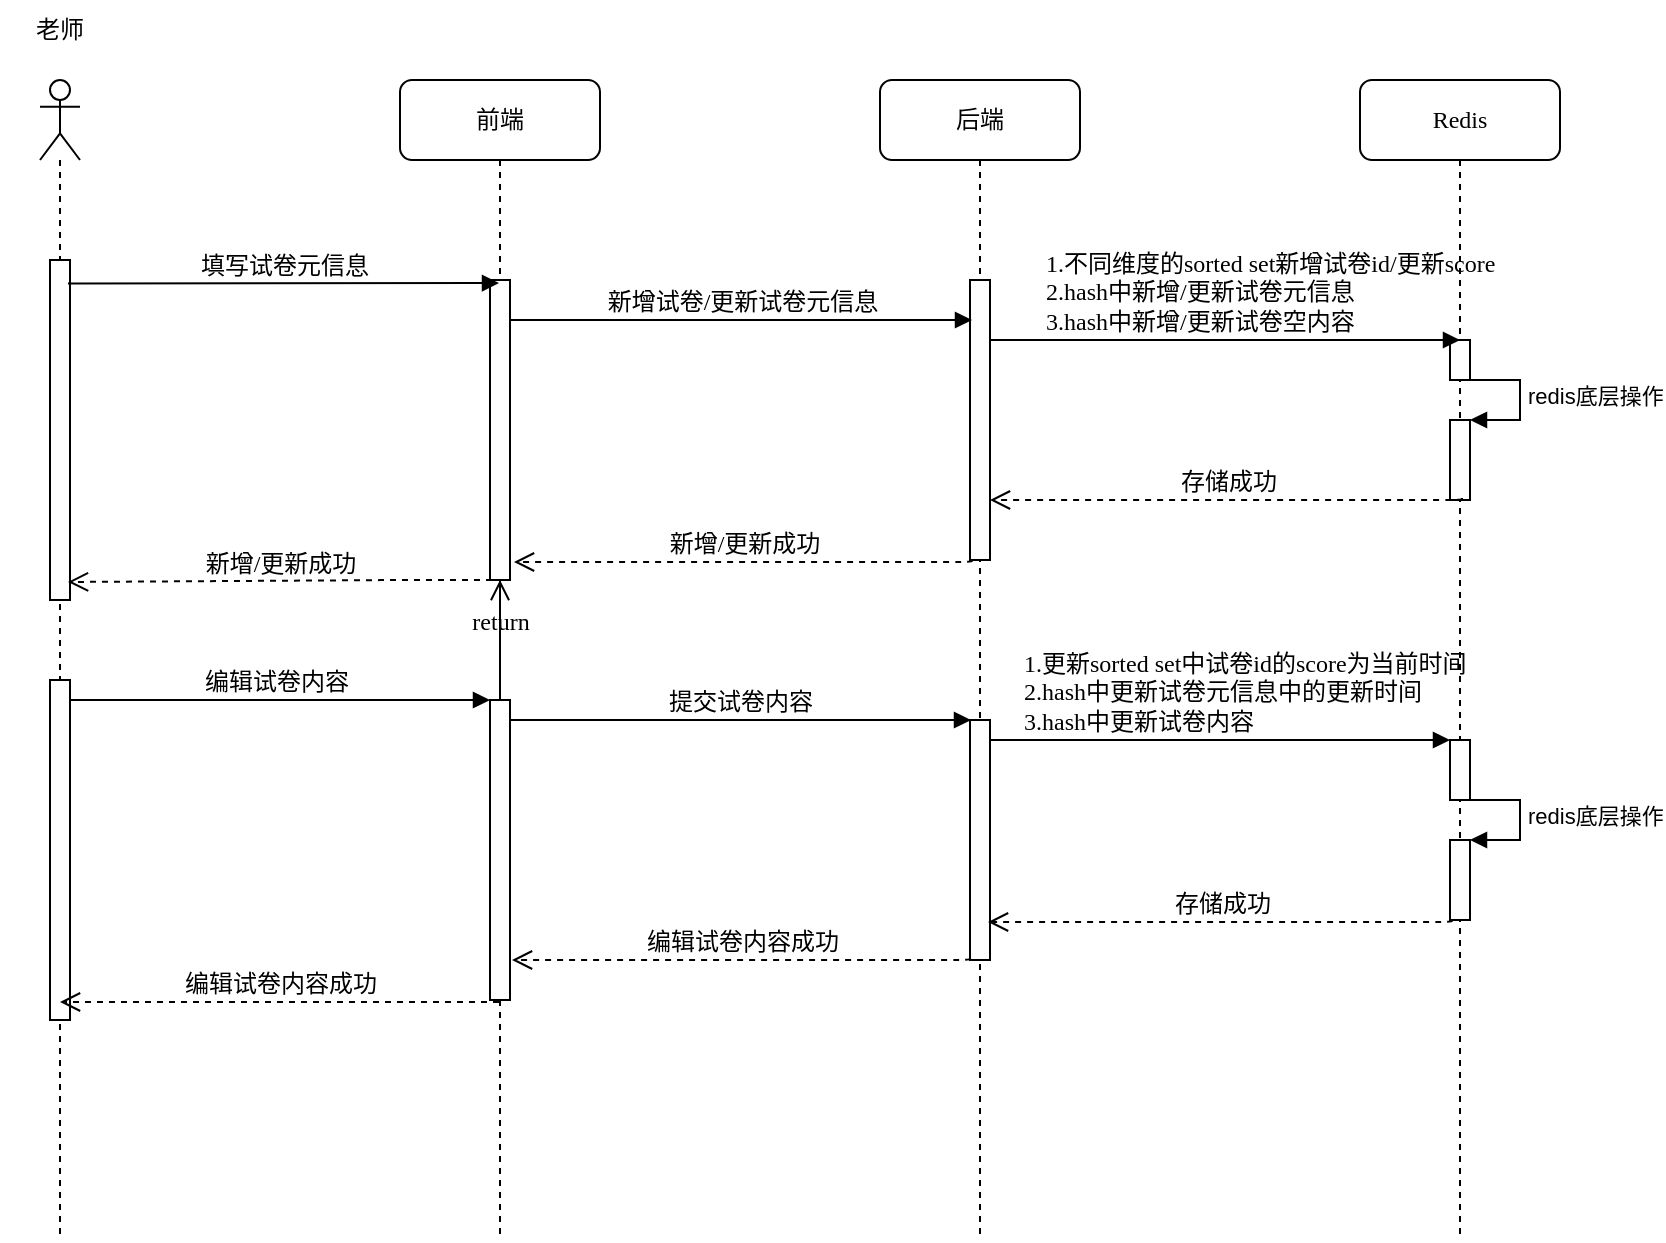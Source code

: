 <mxfile version="17.4.6" type="github">
  <diagram name="Page-1" id="13e1069c-82ec-6db2-03f1-153e76fe0fe0">
    <mxGraphModel dx="1426" dy="769" grid="1" gridSize="10" guides="1" tooltips="1" connect="1" arrows="1" fold="1" page="1" pageScale="1" pageWidth="1100" pageHeight="850" background="none" math="0" shadow="0">
      <root>
        <mxCell id="0" />
        <mxCell id="1" parent="0" />
        <mxCell id="7baba1c4bc27f4b0-2" value="后端" style="shape=umlLifeline;perimeter=lifelinePerimeter;whiteSpace=wrap;html=1;container=1;collapsible=0;recursiveResize=0;outlineConnect=0;rounded=1;shadow=0;comic=0;labelBackgroundColor=none;strokeWidth=1;fontFamily=Verdana;fontSize=12;align=center;" parent="1" vertex="1">
          <mxGeometry x="500" y="80" width="100" height="580" as="geometry" />
        </mxCell>
        <mxCell id="7baba1c4bc27f4b0-10" value="" style="html=1;points=[];perimeter=orthogonalPerimeter;rounded=0;shadow=0;comic=0;labelBackgroundColor=none;strokeWidth=1;fontFamily=Verdana;fontSize=12;align=center;" parent="7baba1c4bc27f4b0-2" vertex="1">
          <mxGeometry x="45" y="100" width="10" height="140" as="geometry" />
        </mxCell>
        <mxCell id="Oz3b0MvVI2F1H4eGhW3b-20" value="" style="html=1;points=[];perimeter=orthogonalPerimeter;rounded=0;shadow=0;comic=0;labelBackgroundColor=none;strokeWidth=1;fontFamily=Verdana;fontSize=12;align=center;" vertex="1" parent="7baba1c4bc27f4b0-2">
          <mxGeometry x="45" y="320" width="10" height="120" as="geometry" />
        </mxCell>
        <mxCell id="Oz3b0MvVI2F1H4eGhW3b-28" value="编辑试卷内容成功" style="html=1;verticalAlign=bottom;endArrow=open;dashed=1;endSize=8;labelBackgroundColor=none;fontFamily=Verdana;fontSize=12;edgeStyle=elbowEdgeStyle;elbow=vertical;exitX=0.6;exitY=0.975;exitDx=0;exitDy=0;exitPerimeter=0;entryX=1.2;entryY=0.94;entryDx=0;entryDy=0;entryPerimeter=0;" edge="1" parent="7baba1c4bc27f4b0-2">
          <mxGeometry relative="1" as="geometry">
            <mxPoint x="-184" y="440" as="targetPoint" />
            <Array as="points">
              <mxPoint x="-1" y="440" />
            </Array>
            <mxPoint x="45" y="439" as="sourcePoint" />
          </mxGeometry>
        </mxCell>
        <mxCell id="7baba1c4bc27f4b0-3" value="Redis" style="shape=umlLifeline;perimeter=lifelinePerimeter;whiteSpace=wrap;html=1;container=1;collapsible=0;recursiveResize=0;outlineConnect=0;rounded=1;shadow=0;comic=0;labelBackgroundColor=none;strokeWidth=1;fontFamily=Verdana;fontSize=12;align=center;" parent="1" vertex="1">
          <mxGeometry x="740" y="80" width="100" height="580" as="geometry" />
        </mxCell>
        <mxCell id="7baba1c4bc27f4b0-13" value="" style="html=1;points=[];perimeter=orthogonalPerimeter;rounded=0;shadow=0;comic=0;labelBackgroundColor=none;strokeWidth=1;fontFamily=Verdana;fontSize=12;align=center;" parent="7baba1c4bc27f4b0-3" vertex="1">
          <mxGeometry x="45" y="130" width="10" height="20" as="geometry" />
        </mxCell>
        <mxCell id="Oz3b0MvVI2F1H4eGhW3b-9" value="" style="html=1;points=[];perimeter=orthogonalPerimeter;" vertex="1" parent="7baba1c4bc27f4b0-3">
          <mxGeometry x="45" y="170" width="10" height="40" as="geometry" />
        </mxCell>
        <mxCell id="Oz3b0MvVI2F1H4eGhW3b-10" value="redis底层操作" style="edgeStyle=orthogonalEdgeStyle;html=1;align=left;spacingLeft=2;endArrow=block;rounded=0;entryX=1;entryY=0;" edge="1" target="Oz3b0MvVI2F1H4eGhW3b-9" parent="7baba1c4bc27f4b0-3">
          <mxGeometry relative="1" as="geometry">
            <mxPoint x="50" y="150" as="sourcePoint" />
            <Array as="points">
              <mxPoint x="80" y="150" />
            </Array>
          </mxGeometry>
        </mxCell>
        <mxCell id="Oz3b0MvVI2F1H4eGhW3b-23" value="" style="html=1;points=[];perimeter=orthogonalPerimeter;rounded=0;shadow=0;comic=0;labelBackgroundColor=none;strokeWidth=1;fontFamily=Verdana;fontSize=12;align=center;" vertex="1" parent="7baba1c4bc27f4b0-3">
          <mxGeometry x="45" y="330" width="10" height="30" as="geometry" />
        </mxCell>
        <mxCell id="Oz3b0MvVI2F1H4eGhW3b-24" value="&lt;span&gt;1.更新sorted set中试卷id的score为当前时间&lt;/span&gt;&lt;br&gt;&lt;span&gt;2.hash中更新试卷元信息中的更新时间&lt;/span&gt;&lt;br&gt;&lt;span&gt;3.hash中更新试卷内容&lt;/span&gt;" style="html=1;verticalAlign=bottom;endArrow=block;labelBackgroundColor=none;fontFamily=Verdana;fontSize=12;edgeStyle=elbowEdgeStyle;elbow=vertical;exitX=1;exitY=0.067;exitDx=0;exitDy=0;exitPerimeter=0;align=left;" edge="1" parent="7baba1c4bc27f4b0-3">
          <mxGeometry x="-0.865" relative="1" as="geometry">
            <mxPoint x="-185.5" y="330.05" as="sourcePoint" />
            <mxPoint x="45" y="330.27" as="targetPoint" />
            <mxPoint as="offset" />
          </mxGeometry>
        </mxCell>
        <mxCell id="Oz3b0MvVI2F1H4eGhW3b-25" value="" style="html=1;points=[];perimeter=orthogonalPerimeter;" vertex="1" parent="7baba1c4bc27f4b0-3">
          <mxGeometry x="45" y="380" width="10" height="40" as="geometry" />
        </mxCell>
        <mxCell id="Oz3b0MvVI2F1H4eGhW3b-26" value="redis底层操作" style="edgeStyle=orthogonalEdgeStyle;html=1;align=left;spacingLeft=2;endArrow=block;rounded=0;entryX=1;entryY=0;" edge="1" parent="7baba1c4bc27f4b0-3" target="Oz3b0MvVI2F1H4eGhW3b-25">
          <mxGeometry relative="1" as="geometry">
            <mxPoint x="50" y="360" as="sourcePoint" />
            <Array as="points">
              <mxPoint x="80" y="360" />
            </Array>
          </mxGeometry>
        </mxCell>
        <mxCell id="7baba1c4bc27f4b0-8" value="前端" style="shape=umlLifeline;perimeter=lifelinePerimeter;whiteSpace=wrap;html=1;container=1;collapsible=0;recursiveResize=0;outlineConnect=0;rounded=1;shadow=0;comic=0;labelBackgroundColor=none;strokeWidth=1;fontFamily=Verdana;fontSize=12;align=center;" parent="1" vertex="1">
          <mxGeometry x="260" y="80" width="100" height="580" as="geometry" />
        </mxCell>
        <mxCell id="7baba1c4bc27f4b0-9" value="" style="html=1;points=[];perimeter=orthogonalPerimeter;rounded=0;shadow=0;comic=0;labelBackgroundColor=none;strokeWidth=1;fontFamily=Verdana;fontSize=12;align=center;" parent="7baba1c4bc27f4b0-8" vertex="1">
          <mxGeometry x="45" y="100" width="10" height="150" as="geometry" />
        </mxCell>
        <mxCell id="Oz3b0MvVI2F1H4eGhW3b-17" value="" style="html=1;points=[];perimeter=orthogonalPerimeter;rounded=0;shadow=0;comic=0;labelBackgroundColor=none;strokeWidth=1;fontFamily=Verdana;fontSize=12;align=center;" vertex="1" parent="7baba1c4bc27f4b0-8">
          <mxGeometry x="45" y="310" width="10" height="150" as="geometry" />
        </mxCell>
        <mxCell id="7baba1c4bc27f4b0-30" value="return" style="html=1;verticalAlign=bottom;endArrow=open;dashed=1;endSize=8;labelBackgroundColor=none;fontFamily=Verdana;fontSize=12;edgeStyle=elbowEdgeStyle;elbow=vertical;startArrow=none;" parent="7baba1c4bc27f4b0-8" source="Oz3b0MvVI2F1H4eGhW3b-17" target="7baba1c4bc27f4b0-9" edge="1">
          <mxGeometry relative="1" as="geometry">
            <mxPoint x="680" y="546" as="targetPoint" />
            <Array as="points" />
            <mxPoint x="490" y="520" as="sourcePoint" />
          </mxGeometry>
        </mxCell>
        <mxCell id="Oz3b0MvVI2F1H4eGhW3b-19" value="编辑试卷内容" style="html=1;verticalAlign=bottom;endArrow=block;labelBackgroundColor=none;fontFamily=Verdana;fontSize=12;edgeStyle=elbowEdgeStyle;elbow=vertical;exitX=0.9;exitY=0.069;exitDx=0;exitDy=0;exitPerimeter=0;" edge="1" parent="7baba1c4bc27f4b0-8">
          <mxGeometry relative="1" as="geometry">
            <mxPoint x="-170.5" y="310" as="sourcePoint" />
            <mxPoint x="45" y="310.27" as="targetPoint" />
          </mxGeometry>
        </mxCell>
        <mxCell id="7baba1c4bc27f4b0-11" value="新增试卷/更新试卷元信息" style="html=1;verticalAlign=bottom;endArrow=block;entryX=0.1;entryY=0.143;labelBackgroundColor=none;fontFamily=Verdana;fontSize=12;edgeStyle=elbowEdgeStyle;elbow=vertical;entryDx=0;entryDy=0;entryPerimeter=0;" parent="1" source="7baba1c4bc27f4b0-9" target="7baba1c4bc27f4b0-10" edge="1">
          <mxGeometry relative="1" as="geometry">
            <mxPoint x="360" y="190" as="sourcePoint" />
          </mxGeometry>
        </mxCell>
        <mxCell id="7baba1c4bc27f4b0-14" value="1.不同维度的sorted set新增试卷id/更新score&lt;br&gt;2.hash中新增/更新试卷元信息&lt;br&gt;3.hash中新增/更新试卷空内容" style="html=1;verticalAlign=bottom;endArrow=block;labelBackgroundColor=none;fontFamily=Verdana;fontSize=12;edgeStyle=elbowEdgeStyle;elbow=vertical;entryX=0.5;entryY=0;entryDx=0;entryDy=0;entryPerimeter=0;align=left;" parent="1" source="7baba1c4bc27f4b0-10" target="7baba1c4bc27f4b0-13" edge="1">
          <mxGeometry x="-0.783" relative="1" as="geometry">
            <mxPoint x="510" y="200" as="sourcePoint" />
            <mxPoint x="580" y="210" as="targetPoint" />
            <mxPoint as="offset" />
          </mxGeometry>
        </mxCell>
        <mxCell id="Oz3b0MvVI2F1H4eGhW3b-2" value="" style="shape=umlLifeline;participant=umlActor;perimeter=lifelinePerimeter;whiteSpace=wrap;html=1;container=1;collapsible=0;recursiveResize=0;verticalAlign=top;spacingTop=36;outlineConnect=0;" vertex="1" parent="1">
          <mxGeometry x="80" y="80" width="20" height="580" as="geometry" />
        </mxCell>
        <mxCell id="Oz3b0MvVI2F1H4eGhW3b-6" value="" style="html=1;points=[];perimeter=orthogonalPerimeter;" vertex="1" parent="Oz3b0MvVI2F1H4eGhW3b-2">
          <mxGeometry x="5" y="90" width="10" height="170" as="geometry" />
        </mxCell>
        <mxCell id="Oz3b0MvVI2F1H4eGhW3b-15" value="" style="html=1;points=[];perimeter=orthogonalPerimeter;" vertex="1" parent="Oz3b0MvVI2F1H4eGhW3b-2">
          <mxGeometry x="5" y="300" width="10" height="170" as="geometry" />
        </mxCell>
        <mxCell id="Oz3b0MvVI2F1H4eGhW3b-3" value="老师" style="text;html=1;strokeColor=none;fillColor=none;align=center;verticalAlign=middle;whiteSpace=wrap;rounded=0;" vertex="1" parent="1">
          <mxGeometry x="60" y="40" width="60" height="30" as="geometry" />
        </mxCell>
        <mxCell id="Oz3b0MvVI2F1H4eGhW3b-5" value="填写试卷元信息" style="html=1;verticalAlign=bottom;endArrow=block;labelBackgroundColor=none;fontFamily=Verdana;fontSize=12;edgeStyle=elbowEdgeStyle;elbow=vertical;exitX=0.9;exitY=0.069;exitDx=0;exitDy=0;exitPerimeter=0;" edge="1" parent="1" source="Oz3b0MvVI2F1H4eGhW3b-6" target="7baba1c4bc27f4b0-8">
          <mxGeometry relative="1" as="geometry">
            <mxPoint x="170" y="180" as="sourcePoint" />
            <mxPoint x="290" y="180" as="targetPoint" />
          </mxGeometry>
        </mxCell>
        <mxCell id="Oz3b0MvVI2F1H4eGhW3b-11" value="存储成功" style="html=1;verticalAlign=bottom;endArrow=open;dashed=1;endSize=8;labelBackgroundColor=none;fontFamily=Verdana;fontSize=12;edgeStyle=elbowEdgeStyle;elbow=vertical;exitX=0.6;exitY=0.975;exitDx=0;exitDy=0;exitPerimeter=0;" edge="1" parent="1" source="Oz3b0MvVI2F1H4eGhW3b-9" target="7baba1c4bc27f4b0-10">
          <mxGeometry relative="1" as="geometry">
            <mxPoint x="560" y="290" as="targetPoint" />
            <Array as="points">
              <mxPoint x="745" y="290" />
            </Array>
            <mxPoint x="785" y="290" as="sourcePoint" />
          </mxGeometry>
        </mxCell>
        <mxCell id="Oz3b0MvVI2F1H4eGhW3b-13" value="新增/更新成功" style="html=1;verticalAlign=bottom;endArrow=open;dashed=1;endSize=8;labelBackgroundColor=none;fontFamily=Verdana;fontSize=12;edgeStyle=elbowEdgeStyle;elbow=vertical;exitX=0.6;exitY=0.975;exitDx=0;exitDy=0;exitPerimeter=0;entryX=1.2;entryY=0.94;entryDx=0;entryDy=0;entryPerimeter=0;" edge="1" parent="1" target="7baba1c4bc27f4b0-9">
          <mxGeometry relative="1" as="geometry">
            <mxPoint x="320" y="321" as="targetPoint" />
            <Array as="points">
              <mxPoint x="500" y="321" />
            </Array>
            <mxPoint x="546" y="320" as="sourcePoint" />
          </mxGeometry>
        </mxCell>
        <mxCell id="Oz3b0MvVI2F1H4eGhW3b-14" value="新增/更新成功" style="html=1;verticalAlign=bottom;endArrow=open;dashed=1;endSize=8;labelBackgroundColor=none;fontFamily=Verdana;fontSize=12;edgeStyle=elbowEdgeStyle;elbow=horizontal;exitX=0.6;exitY=0.975;exitDx=0;exitDy=0;exitPerimeter=0;entryX=0.9;entryY=0.947;entryDx=0;entryDy=0;entryPerimeter=0;" edge="1" parent="1" target="Oz3b0MvVI2F1H4eGhW3b-6">
          <mxGeometry relative="1" as="geometry">
            <mxPoint x="100" y="331" as="targetPoint" />
            <Array as="points">
              <mxPoint x="260" y="331" />
            </Array>
            <mxPoint x="306" y="330" as="sourcePoint" />
          </mxGeometry>
        </mxCell>
        <mxCell id="Oz3b0MvVI2F1H4eGhW3b-21" value="提交试卷内容" style="html=1;verticalAlign=bottom;endArrow=block;labelBackgroundColor=none;fontFamily=Verdana;fontSize=12;edgeStyle=elbowEdgeStyle;elbow=vertical;exitX=1;exitY=0.067;exitDx=0;exitDy=0;exitPerimeter=0;" edge="1" parent="1" source="Oz3b0MvVI2F1H4eGhW3b-17">
          <mxGeometry relative="1" as="geometry">
            <mxPoint x="320" y="400" as="sourcePoint" />
            <mxPoint x="545.5" y="400.27" as="targetPoint" />
          </mxGeometry>
        </mxCell>
        <mxCell id="Oz3b0MvVI2F1H4eGhW3b-27" value="存储成功" style="html=1;verticalAlign=bottom;endArrow=open;dashed=1;endSize=8;labelBackgroundColor=none;fontFamily=Verdana;fontSize=12;edgeStyle=elbowEdgeStyle;elbow=vertical;exitX=0.6;exitY=0.975;exitDx=0;exitDy=0;exitPerimeter=0;entryX=0.9;entryY=0.842;entryDx=0;entryDy=0;entryPerimeter=0;" edge="1" parent="1" target="Oz3b0MvVI2F1H4eGhW3b-20">
          <mxGeometry relative="1" as="geometry">
            <mxPoint x="560" y="501" as="targetPoint" />
            <Array as="points">
              <mxPoint x="740" y="501" />
            </Array>
            <mxPoint x="786" y="500" as="sourcePoint" />
          </mxGeometry>
        </mxCell>
        <mxCell id="Oz3b0MvVI2F1H4eGhW3b-29" value="编辑试卷内容成功" style="html=1;verticalAlign=bottom;endArrow=open;dashed=1;endSize=8;labelBackgroundColor=none;fontFamily=Verdana;fontSize=12;edgeStyle=elbowEdgeStyle;elbow=vertical;" edge="1" parent="1" source="7baba1c4bc27f4b0-8" target="Oz3b0MvVI2F1H4eGhW3b-2">
          <mxGeometry relative="1" as="geometry">
            <mxPoint x="150" y="540" as="targetPoint" />
            <Array as="points">
              <mxPoint x="120" y="541" />
              <mxPoint x="300" y="541" />
            </Array>
            <mxPoint x="289" y="540" as="sourcePoint" />
          </mxGeometry>
        </mxCell>
      </root>
    </mxGraphModel>
  </diagram>
</mxfile>
